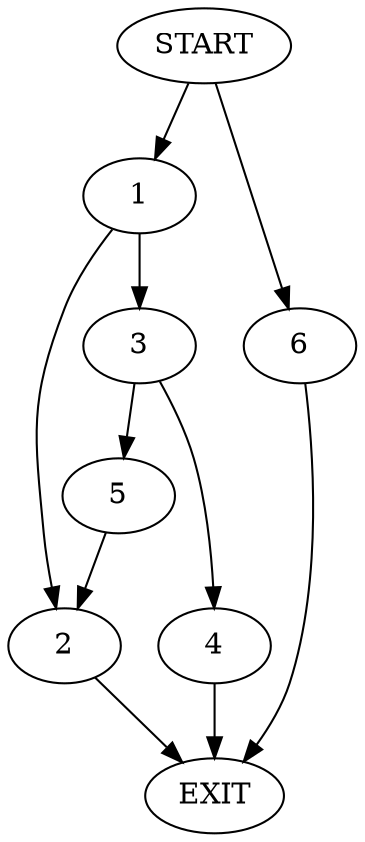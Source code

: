 digraph {
0 [label="START"]
7 [label="EXIT"]
0 -> 1
1 -> 2
1 -> 3
3 -> 4
3 -> 5
2 -> 7
4 -> 7
5 -> 2
0 -> 6
6 -> 7
}
